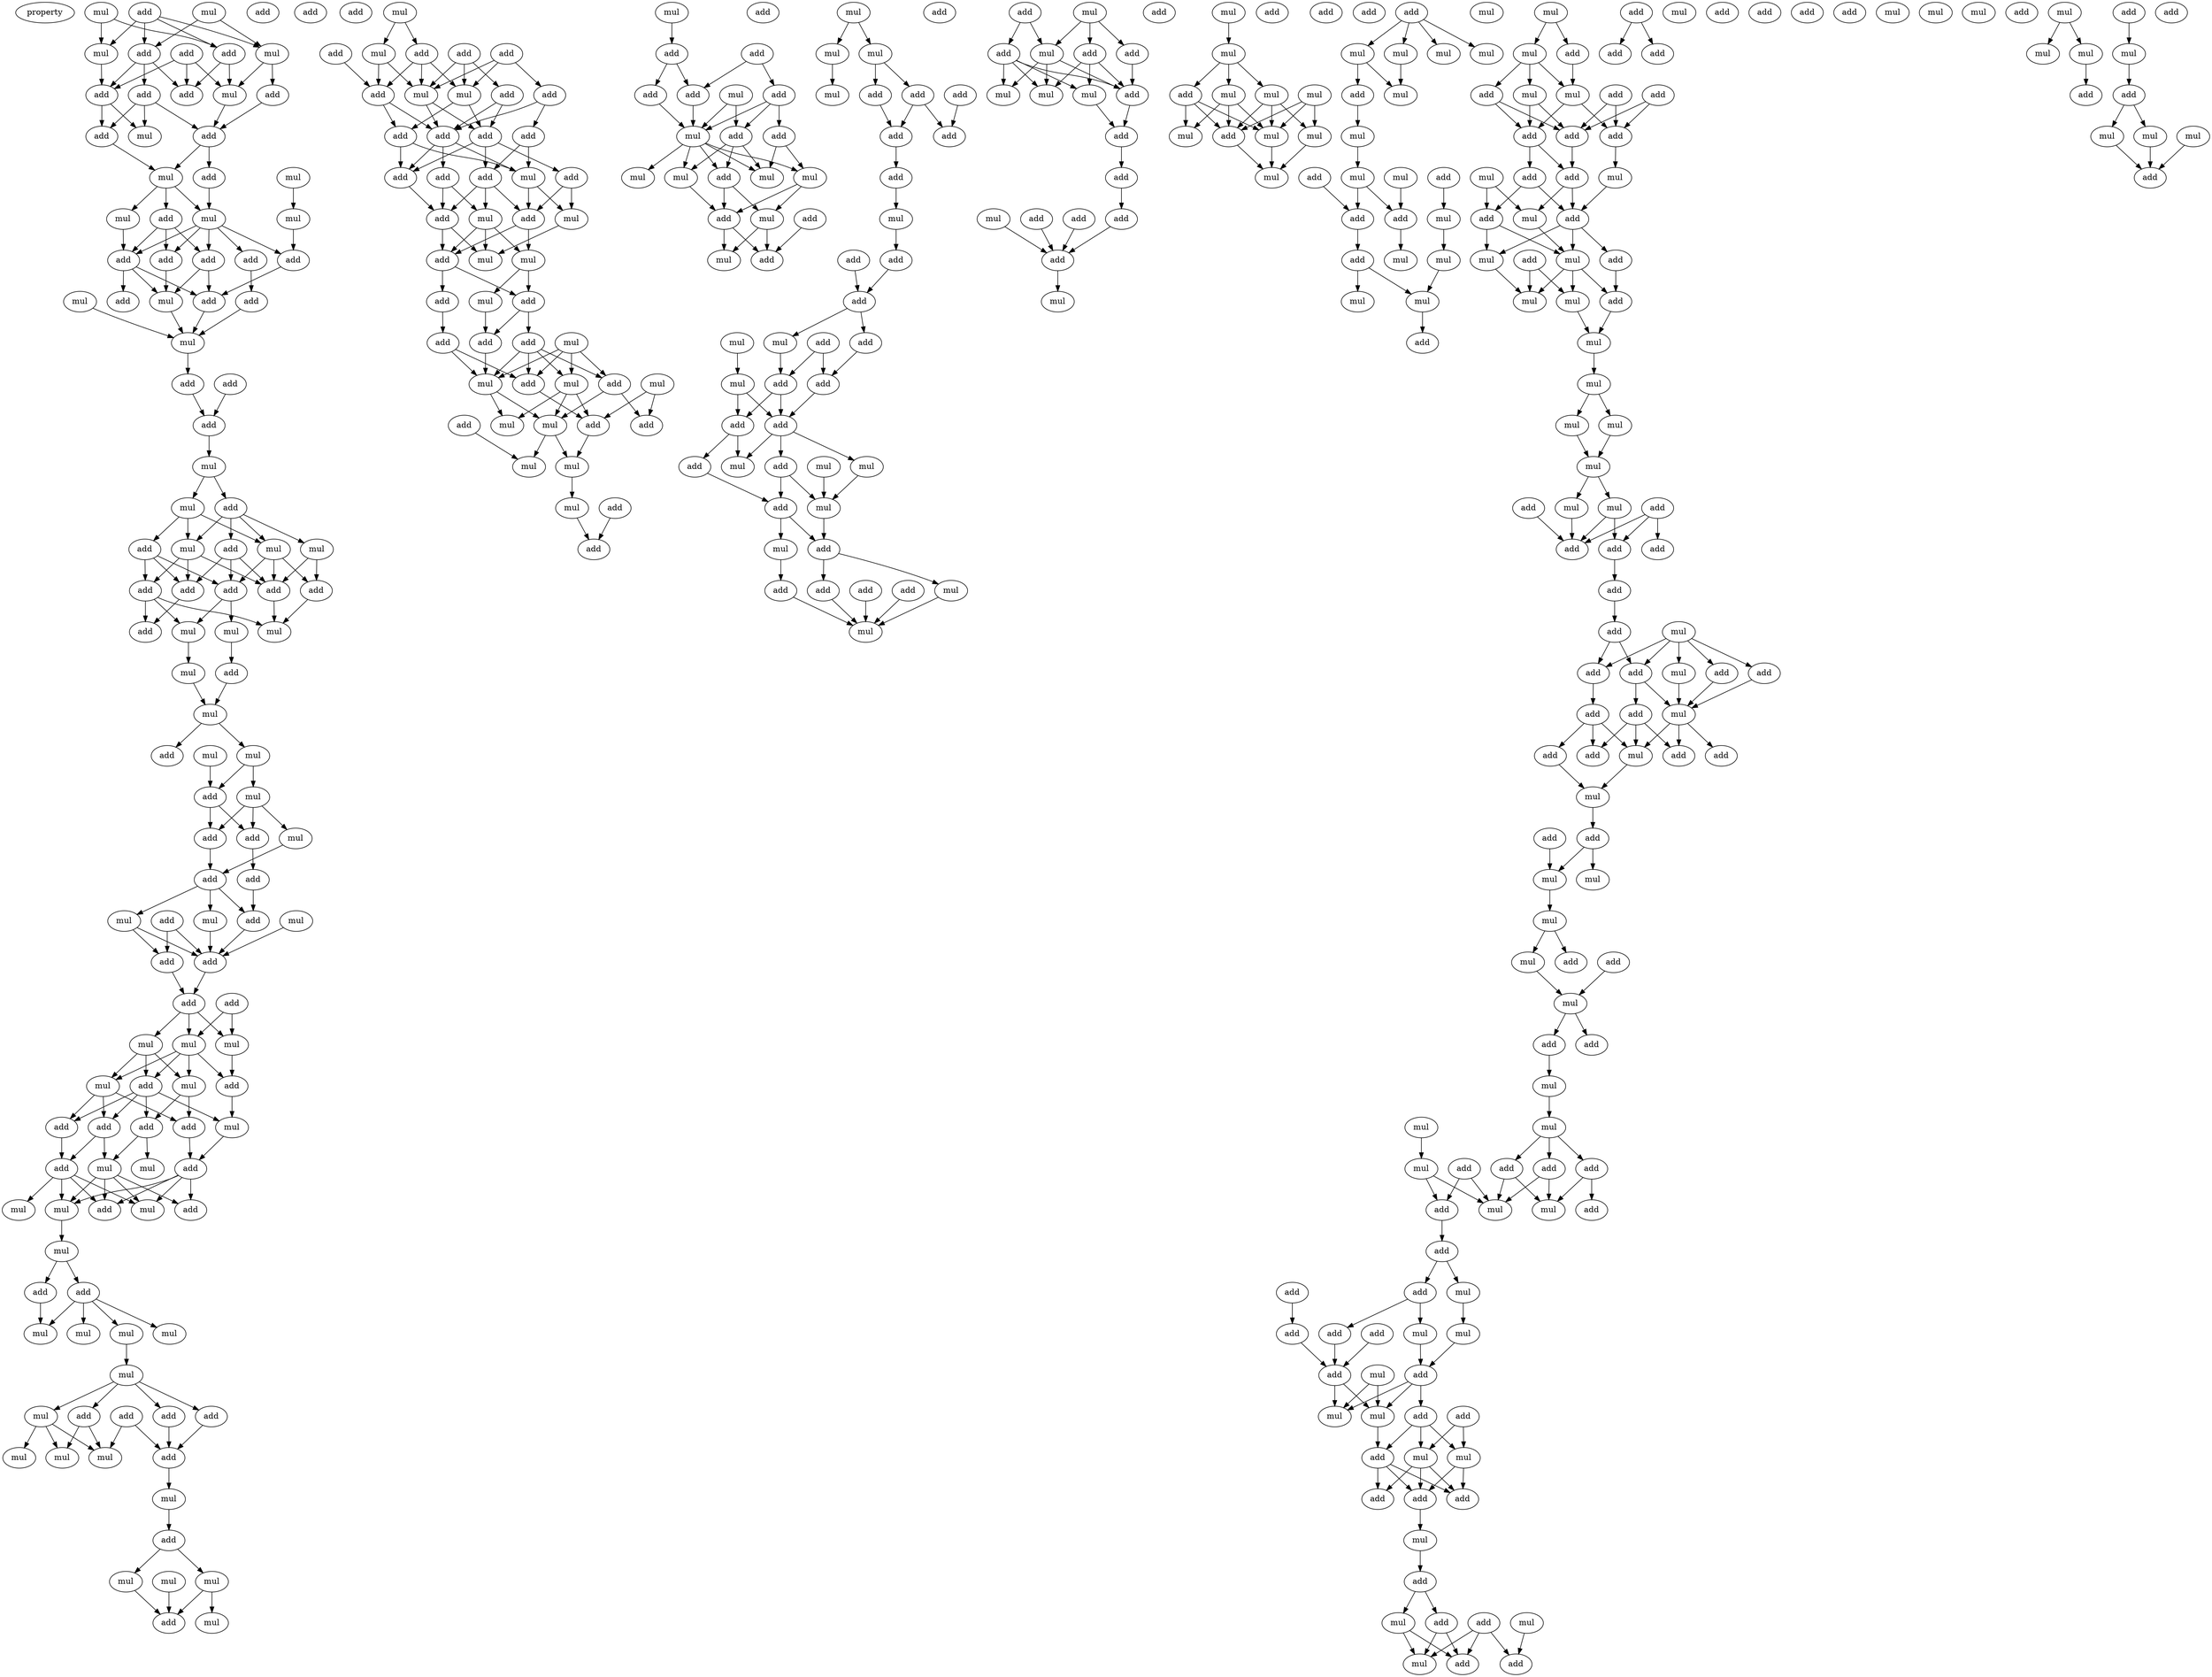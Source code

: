 digraph {
    node [fontcolor=black]
    property [mul=2,lf=1.8]
    0 [ label = mul ];
    1 [ label = add ];
    2 [ label = mul ];
    3 [ label = add ];
    4 [ label = add ];
    5 [ label = add ];
    6 [ label = mul ];
    7 [ label = mul ];
    8 [ label = mul ];
    9 [ label = add ];
    10 [ label = add ];
    11 [ label = add ];
    12 [ label = add ];
    13 [ label = mul ];
    14 [ label = add ];
    15 [ label = add ];
    16 [ label = add ];
    17 [ label = mul ];
    18 [ label = mul ];
    19 [ label = add ];
    20 [ label = mul ];
    21 [ label = mul ];
    22 [ label = mul ];
    23 [ label = add ];
    24 [ label = add ];
    25 [ label = add ];
    26 [ label = add ];
    27 [ label = add ];
    28 [ label = mul ];
    29 [ label = add ];
    30 [ label = mul ];
    31 [ label = add ];
    32 [ label = add ];
    33 [ label = mul ];
    34 [ label = add ];
    35 [ label = add ];
    36 [ label = add ];
    37 [ label = add ];
    38 [ label = mul ];
    39 [ label = add ];
    40 [ label = mul ];
    41 [ label = mul ];
    42 [ label = add ];
    43 [ label = mul ];
    44 [ label = add ];
    45 [ label = mul ];
    46 [ label = add ];
    47 [ label = add ];
    48 [ label = add ];
    49 [ label = add ];
    50 [ label = add ];
    51 [ label = mul ];
    52 [ label = mul ];
    53 [ label = add ];
    54 [ label = mul ];
    55 [ label = add ];
    56 [ label = mul ];
    57 [ label = mul ];
    58 [ label = mul ];
    59 [ label = add ];
    60 [ label = mul ];
    61 [ label = mul ];
    62 [ label = add ];
    63 [ label = mul ];
    64 [ label = add ];
    65 [ label = add ];
    66 [ label = add ];
    67 [ label = add ];
    68 [ label = add ];
    69 [ label = add ];
    70 [ label = mul ];
    71 [ label = mul ];
    72 [ label = mul ];
    73 [ label = add ];
    74 [ label = add ];
    75 [ label = add ];
    76 [ label = add ];
    77 [ label = mul ];
    78 [ label = add ];
    79 [ label = mul ];
    80 [ label = mul ];
    81 [ label = add ];
    82 [ label = mul ];
    83 [ label = mul ];
    84 [ label = add ];
    85 [ label = add ];
    86 [ label = add ];
    87 [ label = add ];
    88 [ label = mul ];
    89 [ label = add ];
    90 [ label = add ];
    91 [ label = mul ];
    92 [ label = mul ];
    93 [ label = add ];
    94 [ label = add ];
    95 [ label = add ];
    96 [ label = mul ];
    97 [ label = mul ];
    98 [ label = mul ];
    99 [ label = mul ];
    100 [ label = add ];
    101 [ label = add ];
    102 [ label = mul ];
    103 [ label = mul ];
    104 [ label = mul ];
    105 [ label = mul ];
    106 [ label = mul ];
    107 [ label = add ];
    108 [ label = add ];
    109 [ label = add ];
    110 [ label = add ];
    111 [ label = mul ];
    112 [ label = add ];
    113 [ label = add ];
    114 [ label = mul ];
    115 [ label = mul ];
    116 [ label = mul ];
    117 [ label = mul ];
    118 [ label = add ];
    119 [ label = mul ];
    120 [ label = mul ];
    121 [ label = mul ];
    122 [ label = add ];
    123 [ label = mul ];
    124 [ label = mul ];
    125 [ label = mul ];
    126 [ label = add ];
    127 [ label = add ];
    128 [ label = add ];
    129 [ label = add ];
    130 [ label = add ];
    131 [ label = add ];
    132 [ label = mul ];
    133 [ label = add ];
    134 [ label = mul ];
    135 [ label = add ];
    136 [ label = add ];
    137 [ label = add ];
    138 [ label = add ];
    139 [ label = add ];
    140 [ label = add ];
    141 [ label = add ];
    142 [ label = add ];
    143 [ label = mul ];
    144 [ label = add ];
    145 [ label = mul ];
    146 [ label = add ];
    147 [ label = mul ];
    148 [ label = add ];
    149 [ label = mul ];
    150 [ label = mul ];
    151 [ label = add ];
    152 [ label = mul ];
    153 [ label = add ];
    154 [ label = add ];
    155 [ label = add ];
    156 [ label = add ];
    157 [ label = mul ];
    158 [ label = add ];
    159 [ label = add ];
    160 [ label = mul ];
    161 [ label = mul ];
    162 [ label = mul ];
    163 [ label = add ];
    164 [ label = add ];
    165 [ label = mul ];
    166 [ label = mul ];
    167 [ label = add ];
    168 [ label = mul ];
    169 [ label = mul ];
    170 [ label = mul ];
    171 [ label = add ];
    172 [ label = mul ];
    173 [ label = add ];
    174 [ label = add ];
    175 [ label = add ];
    176 [ label = add ];
    177 [ label = add ];
    178 [ label = add ];
    179 [ label = mul ];
    180 [ label = add ];
    181 [ label = add ];
    182 [ label = mul ];
    183 [ label = mul ];
    184 [ label = mul ];
    185 [ label = mul ];
    186 [ label = add ];
    187 [ label = mul ];
    188 [ label = mul ];
    189 [ label = add ];
    190 [ label = add ];
    191 [ label = add ];
    192 [ label = mul ];
    193 [ label = add ];
    194 [ label = mul ];
    195 [ label = mul ];
    196 [ label = mul ];
    197 [ label = add ];
    198 [ label = add ];
    199 [ label = mul ];
    200 [ label = add ];
    201 [ label = add ];
    202 [ label = add ];
    203 [ label = add ];
    204 [ label = mul ];
    205 [ label = add ];
    206 [ label = add ];
    207 [ label = add ];
    208 [ label = add ];
    209 [ label = mul ];
    210 [ label = add ];
    211 [ label = mul ];
    212 [ label = add ];
    213 [ label = mul ];
    214 [ label = add ];
    215 [ label = add ];
    216 [ label = add ];
    217 [ label = add ];
    218 [ label = mul ];
    219 [ label = add ];
    220 [ label = mul ];
    221 [ label = mul ];
    222 [ label = add ];
    223 [ label = add ];
    224 [ label = mul ];
    225 [ label = add ];
    226 [ label = mul ];
    227 [ label = add ];
    228 [ label = mul ];
    229 [ label = add ];
    230 [ label = add ];
    231 [ label = add ];
    232 [ label = mul ];
    233 [ label = add ];
    234 [ label = mul ];
    235 [ label = add ];
    236 [ label = add ];
    237 [ label = add ];
    238 [ label = mul ];
    239 [ label = mul ];
    240 [ label = add ];
    241 [ label = mul ];
    242 [ label = mul ];
    243 [ label = add ];
    244 [ label = add ];
    245 [ label = mul ];
    246 [ label = add ];
    247 [ label = add ];
    248 [ label = add ];
    249 [ label = add ];
    250 [ label = add ];
    251 [ label = mul ];
    252 [ label = mul ];
    253 [ label = add ];
    254 [ label = mul ];
    255 [ label = mul ];
    256 [ label = mul ];
    257 [ label = add ];
    258 [ label = add ];
    259 [ label = mul ];
    260 [ label = mul ];
    261 [ label = add ];
    262 [ label = mul ];
    263 [ label = mul ];
    264 [ label = mul ];
    265 [ label = add ];
    266 [ label = add ];
    267 [ label = mul ];
    268 [ label = mul ];
    269 [ label = mul ];
    270 [ label = mul ];
    271 [ label = add ];
    272 [ label = mul ];
    273 [ label = mul ];
    274 [ label = mul ];
    275 [ label = add ];
    276 [ label = mul ];
    277 [ label = mul ];
    278 [ label = add ];
    279 [ label = add ];
    280 [ label = mul ];
    281 [ label = add ];
    282 [ label = add ];
    283 [ label = mul ];
    284 [ label = mul ];
    285 [ label = mul ];
    286 [ label = mul ];
    287 [ label = add ];
    288 [ label = mul ];
    289 [ label = add ];
    290 [ label = mul ];
    291 [ label = add ];
    292 [ label = add ];
    293 [ label = mul ];
    294 [ label = mul ];
    295 [ label = add ];
    296 [ label = add ];
    297 [ label = add ];
    298 [ label = add ];
    299 [ label = mul ];
    300 [ label = add ];
    301 [ label = add ];
    302 [ label = mul ];
    303 [ label = mul ];
    304 [ label = add ];
    305 [ label = add ];
    306 [ label = mul ];
    307 [ label = add ];
    308 [ label = add ];
    309 [ label = mul ];
    310 [ label = mul ];
    311 [ label = add ];
    312 [ label = mul ];
    313 [ label = mul ];
    314 [ label = add ];
    315 [ label = mul ];
    316 [ label = mul ];
    317 [ label = add ];
    318 [ label = mul ];
    319 [ label = add ];
    320 [ label = mul ];
    321 [ label = mul ];
    322 [ label = add ];
    323 [ label = mul ];
    324 [ label = add ];
    325 [ label = add ];
    326 [ label = add ];
    327 [ label = add ];
    328 [ label = mul ];
    329 [ label = add ];
    330 [ label = add ];
    331 [ label = mul ];
    332 [ label = add ];
    333 [ label = mul ];
    334 [ label = add ];
    335 [ label = add ];
    336 [ label = add ];
    337 [ label = add ];
    338 [ label = mul ];
    339 [ label = add ];
    340 [ label = add ];
    341 [ label = mul ];
    342 [ label = add ];
    343 [ label = add ];
    344 [ label = add ];
    345 [ label = mul ];
    346 [ label = add ];
    347 [ label = add ];
    348 [ label = add ];
    349 [ label = mul ];
    350 [ label = mul ];
    351 [ label = mul ];
    352 [ label = add ];
    353 [ label = add ];
    354 [ label = mul ];
    355 [ label = add ];
    356 [ label = mul ];
    357 [ label = add ];
    358 [ label = add ];
    359 [ label = add ];
    360 [ label = add ];
    361 [ label = mul ];
    362 [ label = mul ];
    363 [ label = mul ];
    364 [ label = add ];
    365 [ label = add ];
    366 [ label = add ];
    367 [ label = add ];
    368 [ label = mul ];
    369 [ label = mul ];
    370 [ label = add ];
    371 [ label = mul ];
    372 [ label = add ];
    373 [ label = add ];
    374 [ label = mul ];
    375 [ label = add ];
    376 [ label = mul ];
    377 [ label = add ];
    378 [ label = add ];
    379 [ label = mul ];
    380 [ label = mul ];
    381 [ label = add ];
    382 [ label = add ];
    383 [ label = add ];
    384 [ label = mul ];
    385 [ label = add ];
    386 [ label = add ];
    387 [ label = add ];
    388 [ label = mul ];
    389 [ label = mul ];
    390 [ label = mul ];
    391 [ label = mul ];
    392 [ label = add ];
    393 [ label = add ];
    394 [ label = add ];
    395 [ label = add ];
    396 [ label = mul ];
    397 [ label = add ];
    398 [ label = add ];
    399 [ label = add ];
    400 [ label = mul ];
    401 [ label = mul ];
    402 [ label = add ];
    403 [ label = add ];
    404 [ label = mul ];
    405 [ label = mul ];
    406 [ label = mul ];
    407 [ label = add ];
    408 [ label = mul ];
    409 [ label = add ];
    410 [ label = mul ];
    411 [ label = mul ];
    412 [ label = mul ];
    413 [ label = add ];
    414 [ label = add ];
    415 [ label = add ];
    416 [ label = mul ];
    417 [ label = mul ];
    418 [ label = mul ];
    419 [ label = add ];
    0 -> 3 [ name = 0 ];
    0 -> 7 [ name = 1 ];
    1 -> 3 [ name = 2 ];
    1 -> 4 [ name = 3 ];
    1 -> 6 [ name = 4 ];
    1 -> 7 [ name = 5 ];
    2 -> 4 [ name = 6 ];
    2 -> 6 [ name = 7 ];
    3 -> 8 [ name = 8 ];
    3 -> 11 [ name = 9 ];
    4 -> 10 [ name = 10 ];
    4 -> 11 [ name = 11 ];
    4 -> 12 [ name = 12 ];
    5 -> 8 [ name = 13 ];
    5 -> 11 [ name = 14 ];
    5 -> 12 [ name = 15 ];
    6 -> 8 [ name = 16 ];
    6 -> 9 [ name = 17 ];
    7 -> 12 [ name = 18 ];
    8 -> 14 [ name = 19 ];
    9 -> 14 [ name = 20 ];
    10 -> 13 [ name = 21 ];
    10 -> 14 [ name = 22 ];
    10 -> 15 [ name = 23 ];
    12 -> 13 [ name = 24 ];
    12 -> 15 [ name = 25 ];
    14 -> 16 [ name = 26 ];
    14 -> 17 [ name = 27 ];
    15 -> 17 [ name = 28 ];
    16 -> 20 [ name = 29 ];
    17 -> 19 [ name = 30 ];
    17 -> 20 [ name = 31 ];
    17 -> 21 [ name = 32 ];
    18 -> 22 [ name = 33 ];
    19 -> 24 [ name = 34 ];
    19 -> 26 [ name = 35 ];
    19 -> 27 [ name = 36 ];
    20 -> 23 [ name = 37 ];
    20 -> 24 [ name = 38 ];
    20 -> 25 [ name = 39 ];
    20 -> 26 [ name = 40 ];
    20 -> 27 [ name = 41 ];
    21 -> 27 [ name = 42 ];
    22 -> 25 [ name = 43 ];
    23 -> 29 [ name = 44 ];
    24 -> 30 [ name = 45 ];
    25 -> 32 [ name = 46 ];
    26 -> 30 [ name = 47 ];
    26 -> 32 [ name = 48 ];
    27 -> 30 [ name = 49 ];
    27 -> 31 [ name = 50 ];
    27 -> 32 [ name = 51 ];
    28 -> 33 [ name = 52 ];
    29 -> 33 [ name = 53 ];
    30 -> 33 [ name = 54 ];
    32 -> 33 [ name = 55 ];
    33 -> 34 [ name = 56 ];
    34 -> 37 [ name = 57 ];
    35 -> 37 [ name = 58 ];
    37 -> 38 [ name = 59 ];
    38 -> 39 [ name = 60 ];
    38 -> 40 [ name = 61 ];
    39 -> 41 [ name = 62 ];
    39 -> 42 [ name = 63 ];
    39 -> 43 [ name = 64 ];
    39 -> 45 [ name = 65 ];
    40 -> 43 [ name = 66 ];
    40 -> 44 [ name = 67 ];
    40 -> 45 [ name = 68 ];
    41 -> 49 [ name = 69 ];
    41 -> 50 [ name = 70 ];
    42 -> 47 [ name = 71 ];
    42 -> 48 [ name = 72 ];
    42 -> 49 [ name = 73 ];
    43 -> 46 [ name = 74 ];
    43 -> 47 [ name = 75 ];
    43 -> 49 [ name = 76 ];
    44 -> 46 [ name = 77 ];
    44 -> 47 [ name = 78 ];
    44 -> 48 [ name = 79 ];
    45 -> 48 [ name = 80 ];
    45 -> 49 [ name = 81 ];
    45 -> 50 [ name = 82 ];
    46 -> 52 [ name = 83 ];
    46 -> 53 [ name = 84 ];
    46 -> 54 [ name = 85 ];
    47 -> 53 [ name = 86 ];
    48 -> 51 [ name = 87 ];
    48 -> 54 [ name = 88 ];
    49 -> 52 [ name = 89 ];
    50 -> 52 [ name = 90 ];
    51 -> 55 [ name = 91 ];
    54 -> 56 [ name = 92 ];
    55 -> 57 [ name = 93 ];
    56 -> 57 [ name = 94 ];
    57 -> 58 [ name = 95 ];
    57 -> 59 [ name = 96 ];
    58 -> 61 [ name = 97 ];
    58 -> 62 [ name = 98 ];
    60 -> 62 [ name = 99 ];
    61 -> 63 [ name = 100 ];
    61 -> 64 [ name = 101 ];
    61 -> 65 [ name = 102 ];
    62 -> 64 [ name = 103 ];
    62 -> 65 [ name = 104 ];
    63 -> 67 [ name = 105 ];
    64 -> 67 [ name = 106 ];
    65 -> 66 [ name = 107 ];
    66 -> 68 [ name = 108 ];
    67 -> 68 [ name = 109 ];
    67 -> 70 [ name = 110 ];
    67 -> 72 [ name = 111 ];
    68 -> 74 [ name = 112 ];
    69 -> 73 [ name = 113 ];
    69 -> 74 [ name = 114 ];
    70 -> 73 [ name = 115 ];
    70 -> 74 [ name = 116 ];
    71 -> 74 [ name = 117 ];
    72 -> 74 [ name = 118 ];
    73 -> 75 [ name = 119 ];
    74 -> 75 [ name = 120 ];
    75 -> 77 [ name = 121 ];
    75 -> 79 [ name = 122 ];
    75 -> 80 [ name = 123 ];
    76 -> 77 [ name = 124 ];
    76 -> 80 [ name = 125 ];
    77 -> 81 [ name = 126 ];
    77 -> 82 [ name = 127 ];
    77 -> 83 [ name = 128 ];
    77 -> 84 [ name = 129 ];
    79 -> 82 [ name = 130 ];
    79 -> 83 [ name = 131 ];
    79 -> 84 [ name = 132 ];
    80 -> 81 [ name = 133 ];
    81 -> 88 [ name = 134 ];
    82 -> 85 [ name = 135 ];
    82 -> 87 [ name = 136 ];
    82 -> 89 [ name = 137 ];
    83 -> 86 [ name = 138 ];
    83 -> 87 [ name = 139 ];
    84 -> 85 [ name = 140 ];
    84 -> 86 [ name = 141 ];
    84 -> 88 [ name = 142 ];
    84 -> 89 [ name = 143 ];
    85 -> 93 [ name = 144 ];
    86 -> 91 [ name = 145 ];
    86 -> 92 [ name = 146 ];
    87 -> 90 [ name = 147 ];
    88 -> 90 [ name = 148 ];
    89 -> 92 [ name = 149 ];
    89 -> 93 [ name = 150 ];
    90 -> 94 [ name = 151 ];
    90 -> 95 [ name = 152 ];
    90 -> 96 [ name = 153 ];
    90 -> 97 [ name = 154 ];
    92 -> 94 [ name = 155 ];
    92 -> 95 [ name = 156 ];
    92 -> 96 [ name = 157 ];
    92 -> 97 [ name = 158 ];
    93 -> 94 [ name = 159 ];
    93 -> 96 [ name = 160 ];
    93 -> 97 [ name = 161 ];
    93 -> 98 [ name = 162 ];
    97 -> 99 [ name = 163 ];
    99 -> 100 [ name = 164 ];
    99 -> 101 [ name = 165 ];
    100 -> 102 [ name = 166 ];
    100 -> 103 [ name = 167 ];
    100 -> 104 [ name = 168 ];
    100 -> 105 [ name = 169 ];
    101 -> 103 [ name = 170 ];
    102 -> 106 [ name = 171 ];
    106 -> 107 [ name = 172 ];
    106 -> 108 [ name = 173 ];
    106 -> 109 [ name = 174 ];
    106 -> 111 [ name = 175 ];
    107 -> 113 [ name = 176 ];
    108 -> 113 [ name = 177 ];
    109 -> 115 [ name = 178 ];
    109 -> 116 [ name = 179 ];
    110 -> 113 [ name = 180 ];
    110 -> 115 [ name = 181 ];
    111 -> 114 [ name = 182 ];
    111 -> 115 [ name = 183 ];
    111 -> 116 [ name = 184 ];
    113 -> 117 [ name = 185 ];
    117 -> 118 [ name = 186 ];
    118 -> 120 [ name = 187 ];
    118 -> 121 [ name = 188 ];
    119 -> 122 [ name = 189 ];
    120 -> 122 [ name = 190 ];
    121 -> 122 [ name = 191 ];
    121 -> 123 [ name = 192 ];
    124 -> 125 [ name = 193 ];
    124 -> 128 [ name = 194 ];
    125 -> 130 [ name = 195 ];
    125 -> 132 [ name = 196 ];
    126 -> 130 [ name = 197 ];
    127 -> 131 [ name = 198 ];
    127 -> 132 [ name = 199 ];
    127 -> 134 [ name = 200 ];
    128 -> 130 [ name = 201 ];
    128 -> 132 [ name = 202 ];
    128 -> 134 [ name = 203 ];
    129 -> 132 [ name = 204 ];
    129 -> 133 [ name = 205 ];
    129 -> 134 [ name = 206 ];
    130 -> 135 [ name = 207 ];
    130 -> 136 [ name = 208 ];
    131 -> 135 [ name = 209 ];
    131 -> 138 [ name = 210 ];
    132 -> 135 [ name = 211 ];
    132 -> 138 [ name = 212 ];
    133 -> 135 [ name = 213 ];
    133 -> 137 [ name = 214 ];
    134 -> 136 [ name = 215 ];
    134 -> 138 [ name = 216 ];
    135 -> 139 [ name = 217 ];
    135 -> 141 [ name = 218 ];
    135 -> 143 [ name = 219 ];
    136 -> 139 [ name = 220 ];
    136 -> 143 [ name = 221 ];
    137 -> 140 [ name = 222 ];
    137 -> 143 [ name = 223 ];
    138 -> 139 [ name = 224 ];
    138 -> 140 [ name = 225 ];
    138 -> 142 [ name = 226 ];
    139 -> 144 [ name = 227 ];
    140 -> 144 [ name = 228 ];
    140 -> 146 [ name = 229 ];
    140 -> 147 [ name = 230 ];
    141 -> 144 [ name = 231 ];
    141 -> 147 [ name = 232 ];
    142 -> 145 [ name = 233 ];
    142 -> 146 [ name = 234 ];
    143 -> 145 [ name = 235 ];
    143 -> 146 [ name = 236 ];
    144 -> 148 [ name = 237 ];
    144 -> 150 [ name = 238 ];
    145 -> 150 [ name = 239 ];
    146 -> 148 [ name = 240 ];
    146 -> 149 [ name = 241 ];
    147 -> 148 [ name = 242 ];
    147 -> 149 [ name = 243 ];
    147 -> 150 [ name = 244 ];
    148 -> 151 [ name = 245 ];
    148 -> 153 [ name = 246 ];
    149 -> 152 [ name = 247 ];
    149 -> 153 [ name = 248 ];
    151 -> 154 [ name = 249 ];
    152 -> 155 [ name = 250 ];
    153 -> 155 [ name = 251 ];
    153 -> 156 [ name = 252 ];
    154 -> 158 [ name = 253 ];
    154 -> 161 [ name = 254 ];
    155 -> 161 [ name = 255 ];
    156 -> 158 [ name = 256 ];
    156 -> 159 [ name = 257 ];
    156 -> 160 [ name = 258 ];
    156 -> 161 [ name = 259 ];
    157 -> 158 [ name = 260 ];
    157 -> 159 [ name = 261 ];
    157 -> 160 [ name = 262 ];
    157 -> 161 [ name = 263 ];
    158 -> 167 [ name = 264 ];
    159 -> 164 [ name = 265 ];
    159 -> 165 [ name = 266 ];
    160 -> 165 [ name = 267 ];
    160 -> 166 [ name = 268 ];
    160 -> 167 [ name = 269 ];
    161 -> 165 [ name = 270 ];
    161 -> 166 [ name = 271 ];
    162 -> 164 [ name = 272 ];
    162 -> 167 [ name = 273 ];
    163 -> 169 [ name = 274 ];
    165 -> 168 [ name = 275 ];
    165 -> 169 [ name = 276 ];
    167 -> 168 [ name = 277 ];
    168 -> 170 [ name = 278 ];
    170 -> 173 [ name = 279 ];
    171 -> 173 [ name = 280 ];
    172 -> 175 [ name = 281 ];
    174 -> 176 [ name = 282 ];
    174 -> 177 [ name = 283 ];
    175 -> 177 [ name = 284 ];
    175 -> 178 [ name = 285 ];
    176 -> 180 [ name = 286 ];
    176 -> 181 [ name = 287 ];
    176 -> 182 [ name = 288 ];
    177 -> 182 [ name = 289 ];
    178 -> 182 [ name = 290 ];
    179 -> 181 [ name = 291 ];
    179 -> 182 [ name = 292 ];
    180 -> 185 [ name = 293 ];
    180 -> 187 [ name = 294 ];
    181 -> 184 [ name = 295 ];
    181 -> 185 [ name = 296 ];
    181 -> 186 [ name = 297 ];
    182 -> 183 [ name = 298 ];
    182 -> 184 [ name = 299 ];
    182 -> 185 [ name = 300 ];
    182 -> 186 [ name = 301 ];
    182 -> 187 [ name = 302 ];
    184 -> 189 [ name = 303 ];
    186 -> 188 [ name = 304 ];
    186 -> 189 [ name = 305 ];
    187 -> 188 [ name = 306 ];
    187 -> 189 [ name = 307 ];
    188 -> 192 [ name = 308 ];
    188 -> 193 [ name = 309 ];
    189 -> 192 [ name = 310 ];
    189 -> 193 [ name = 311 ];
    191 -> 193 [ name = 312 ];
    194 -> 195 [ name = 313 ];
    194 -> 196 [ name = 314 ];
    195 -> 199 [ name = 315 ];
    196 -> 197 [ name = 316 ];
    196 -> 198 [ name = 317 ];
    197 -> 201 [ name = 318 ];
    198 -> 201 [ name = 319 ];
    198 -> 202 [ name = 320 ];
    200 -> 202 [ name = 321 ];
    201 -> 203 [ name = 322 ];
    203 -> 204 [ name = 323 ];
    204 -> 206 [ name = 324 ];
    205 -> 208 [ name = 325 ];
    206 -> 208 [ name = 326 ];
    208 -> 211 [ name = 327 ];
    208 -> 212 [ name = 328 ];
    209 -> 213 [ name = 329 ];
    210 -> 214 [ name = 330 ];
    210 -> 215 [ name = 331 ];
    211 -> 215 [ name = 332 ];
    212 -> 214 [ name = 333 ];
    213 -> 216 [ name = 334 ];
    213 -> 217 [ name = 335 ];
    214 -> 216 [ name = 336 ];
    215 -> 216 [ name = 337 ];
    215 -> 217 [ name = 338 ];
    216 -> 220 [ name = 339 ];
    216 -> 221 [ name = 340 ];
    216 -> 222 [ name = 341 ];
    217 -> 219 [ name = 342 ];
    217 -> 220 [ name = 343 ];
    218 -> 224 [ name = 344 ];
    219 -> 223 [ name = 345 ];
    221 -> 224 [ name = 346 ];
    222 -> 223 [ name = 347 ];
    222 -> 224 [ name = 348 ];
    223 -> 225 [ name = 349 ];
    223 -> 226 [ name = 350 ];
    224 -> 225 [ name = 351 ];
    225 -> 228 [ name = 352 ];
    225 -> 231 [ name = 353 ];
    226 -> 227 [ name = 354 ];
    227 -> 232 [ name = 355 ];
    228 -> 232 [ name = 356 ];
    229 -> 232 [ name = 357 ];
    230 -> 232 [ name = 358 ];
    231 -> 232 [ name = 359 ];
    233 -> 235 [ name = 360 ];
    233 -> 238 [ name = 361 ];
    234 -> 236 [ name = 362 ];
    234 -> 237 [ name = 363 ];
    234 -> 238 [ name = 364 ];
    235 -> 239 [ name = 365 ];
    235 -> 240 [ name = 366 ];
    235 -> 241 [ name = 367 ];
    235 -> 242 [ name = 368 ];
    236 -> 240 [ name = 369 ];
    237 -> 240 [ name = 370 ];
    237 -> 241 [ name = 371 ];
    237 -> 242 [ name = 372 ];
    238 -> 239 [ name = 373 ];
    238 -> 240 [ name = 374 ];
    238 -> 241 [ name = 375 ];
    240 -> 243 [ name = 376 ];
    242 -> 243 [ name = 377 ];
    243 -> 244 [ name = 378 ];
    244 -> 249 [ name = 379 ];
    245 -> 250 [ name = 380 ];
    246 -> 250 [ name = 381 ];
    247 -> 250 [ name = 382 ];
    249 -> 250 [ name = 383 ];
    250 -> 251 [ name = 384 ];
    252 -> 254 [ name = 385 ];
    254 -> 255 [ name = 386 ];
    254 -> 257 [ name = 387 ];
    254 -> 259 [ name = 388 ];
    255 -> 261 [ name = 389 ];
    255 -> 262 [ name = 390 ];
    255 -> 263 [ name = 391 ];
    256 -> 261 [ name = 392 ];
    256 -> 262 [ name = 393 ];
    256 -> 263 [ name = 394 ];
    257 -> 260 [ name = 395 ];
    257 -> 261 [ name = 396 ];
    257 -> 263 [ name = 397 ];
    259 -> 260 [ name = 398 ];
    259 -> 261 [ name = 399 ];
    259 -> 263 [ name = 400 ];
    261 -> 264 [ name = 401 ];
    262 -> 264 [ name = 402 ];
    263 -> 264 [ name = 403 ];
    266 -> 267 [ name = 404 ];
    266 -> 268 [ name = 405 ];
    266 -> 269 [ name = 406 ];
    266 -> 270 [ name = 407 ];
    267 -> 271 [ name = 408 ];
    267 -> 272 [ name = 409 ];
    268 -> 272 [ name = 410 ];
    271 -> 273 [ name = 411 ];
    273 -> 276 [ name = 412 ];
    275 -> 279 [ name = 413 ];
    276 -> 279 [ name = 414 ];
    276 -> 281 [ name = 415 ];
    277 -> 281 [ name = 416 ];
    278 -> 280 [ name = 417 ];
    279 -> 282 [ name = 418 ];
    280 -> 283 [ name = 419 ];
    281 -> 284 [ name = 420 ];
    282 -> 285 [ name = 421 ];
    282 -> 286 [ name = 422 ];
    283 -> 285 [ name = 423 ];
    285 -> 287 [ name = 424 ];
    288 -> 289 [ name = 425 ];
    288 -> 290 [ name = 426 ];
    289 -> 293 [ name = 427 ];
    290 -> 293 [ name = 428 ];
    290 -> 294 [ name = 429 ];
    290 -> 295 [ name = 430 ];
    291 -> 297 [ name = 431 ];
    291 -> 298 [ name = 432 ];
    292 -> 297 [ name = 433 ];
    292 -> 298 [ name = 434 ];
    293 -> 296 [ name = 435 ];
    293 -> 298 [ name = 436 ];
    294 -> 296 [ name = 437 ];
    294 -> 297 [ name = 438 ];
    295 -> 296 [ name = 439 ];
    295 -> 297 [ name = 440 ];
    296 -> 300 [ name = 441 ];
    296 -> 301 [ name = 442 ];
    297 -> 300 [ name = 443 ];
    298 -> 302 [ name = 444 ];
    299 -> 303 [ name = 445 ];
    299 -> 304 [ name = 446 ];
    300 -> 303 [ name = 447 ];
    300 -> 305 [ name = 448 ];
    301 -> 304 [ name = 449 ];
    301 -> 305 [ name = 450 ];
    302 -> 305 [ name = 451 ];
    303 -> 306 [ name = 452 ];
    304 -> 306 [ name = 453 ];
    304 -> 309 [ name = 454 ];
    305 -> 306 [ name = 455 ];
    305 -> 308 [ name = 456 ];
    305 -> 309 [ name = 457 ];
    306 -> 310 [ name = 458 ];
    306 -> 311 [ name = 459 ];
    306 -> 312 [ name = 460 ];
    307 -> 310 [ name = 461 ];
    307 -> 312 [ name = 462 ];
    308 -> 311 [ name = 463 ];
    309 -> 312 [ name = 464 ];
    310 -> 313 [ name = 465 ];
    311 -> 313 [ name = 466 ];
    313 -> 315 [ name = 467 ];
    314 -> 317 [ name = 468 ];
    314 -> 319 [ name = 469 ];
    315 -> 316 [ name = 470 ];
    315 -> 318 [ name = 471 ];
    316 -> 320 [ name = 472 ];
    318 -> 320 [ name = 473 ];
    320 -> 321 [ name = 474 ];
    320 -> 323 [ name = 475 ];
    321 -> 325 [ name = 476 ];
    321 -> 326 [ name = 477 ];
    322 -> 325 [ name = 478 ];
    323 -> 325 [ name = 479 ];
    324 -> 325 [ name = 480 ];
    324 -> 326 [ name = 481 ];
    324 -> 327 [ name = 482 ];
    326 -> 329 [ name = 483 ];
    329 -> 330 [ name = 484 ];
    330 -> 332 [ name = 485 ];
    330 -> 334 [ name = 486 ];
    331 -> 332 [ name = 487 ];
    331 -> 333 [ name = 488 ];
    331 -> 334 [ name = 489 ];
    331 -> 335 [ name = 490 ];
    331 -> 336 [ name = 491 ];
    332 -> 337 [ name = 492 ];
    332 -> 338 [ name = 493 ];
    333 -> 338 [ name = 494 ];
    334 -> 339 [ name = 495 ];
    335 -> 338 [ name = 496 ];
    336 -> 338 [ name = 497 ];
    337 -> 340 [ name = 498 ];
    337 -> 341 [ name = 499 ];
    337 -> 344 [ name = 500 ];
    338 -> 340 [ name = 501 ];
    338 -> 341 [ name = 502 ];
    338 -> 342 [ name = 503 ];
    339 -> 341 [ name = 504 ];
    339 -> 343 [ name = 505 ];
    339 -> 344 [ name = 506 ];
    341 -> 345 [ name = 507 ];
    343 -> 345 [ name = 508 ];
    345 -> 347 [ name = 509 ];
    346 -> 349 [ name = 510 ];
    347 -> 349 [ name = 511 ];
    347 -> 350 [ name = 512 ];
    349 -> 351 [ name = 513 ];
    351 -> 354 [ name = 514 ];
    351 -> 355 [ name = 515 ];
    352 -> 356 [ name = 516 ];
    354 -> 356 [ name = 517 ];
    356 -> 357 [ name = 518 ];
    356 -> 360 [ name = 519 ];
    357 -> 361 [ name = 520 ];
    361 -> 363 [ name = 521 ];
    362 -> 368 [ name = 522 ];
    363 -> 364 [ name = 523 ];
    363 -> 365 [ name = 524 ];
    363 -> 367 [ name = 525 ];
    364 -> 369 [ name = 526 ];
    364 -> 371 [ name = 527 ];
    365 -> 371 [ name = 528 ];
    365 -> 372 [ name = 529 ];
    366 -> 369 [ name = 530 ];
    366 -> 370 [ name = 531 ];
    367 -> 369 [ name = 532 ];
    367 -> 371 [ name = 533 ];
    368 -> 369 [ name = 534 ];
    368 -> 370 [ name = 535 ];
    370 -> 373 [ name = 536 ];
    373 -> 376 [ name = 537 ];
    373 -> 377 [ name = 538 ];
    375 -> 382 [ name = 539 ];
    376 -> 380 [ name = 540 ];
    377 -> 379 [ name = 541 ];
    377 -> 381 [ name = 542 ];
    378 -> 383 [ name = 543 ];
    379 -> 385 [ name = 544 ];
    380 -> 385 [ name = 545 ];
    381 -> 383 [ name = 546 ];
    382 -> 383 [ name = 547 ];
    383 -> 388 [ name = 548 ];
    383 -> 389 [ name = 549 ];
    384 -> 388 [ name = 550 ];
    384 -> 389 [ name = 551 ];
    385 -> 387 [ name = 552 ];
    385 -> 388 [ name = 553 ];
    385 -> 389 [ name = 554 ];
    386 -> 390 [ name = 555 ];
    386 -> 391 [ name = 556 ];
    387 -> 390 [ name = 557 ];
    387 -> 391 [ name = 558 ];
    387 -> 392 [ name = 559 ];
    388 -> 392 [ name = 560 ];
    390 -> 393 [ name = 561 ];
    390 -> 394 [ name = 562 ];
    390 -> 395 [ name = 563 ];
    391 -> 394 [ name = 564 ];
    391 -> 395 [ name = 565 ];
    392 -> 393 [ name = 566 ];
    392 -> 394 [ name = 567 ];
    392 -> 395 [ name = 568 ];
    395 -> 396 [ name = 569 ];
    396 -> 397 [ name = 570 ];
    397 -> 399 [ name = 571 ];
    397 -> 401 [ name = 572 ];
    398 -> 402 [ name = 573 ];
    398 -> 403 [ name = 574 ];
    398 -> 404 [ name = 575 ];
    399 -> 402 [ name = 576 ];
    399 -> 404 [ name = 577 ];
    400 -> 403 [ name = 578 ];
    401 -> 402 [ name = 579 ];
    401 -> 404 [ name = 580 ];
    408 -> 410 [ name = 581 ];
    408 -> 411 [ name = 582 ];
    409 -> 412 [ name = 583 ];
    411 -> 413 [ name = 584 ];
    412 -> 414 [ name = 585 ];
    414 -> 417 [ name = 586 ];
    414 -> 418 [ name = 587 ];
    416 -> 419 [ name = 588 ];
    417 -> 419 [ name = 589 ];
    418 -> 419 [ name = 590 ];
}
